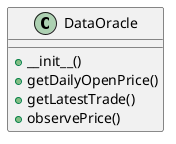 @startuml
class DataOracle {
  + __init__()
  + getDailyOpenPrice()
  + getLatestTrade()
  + observePrice()
}
@enduml